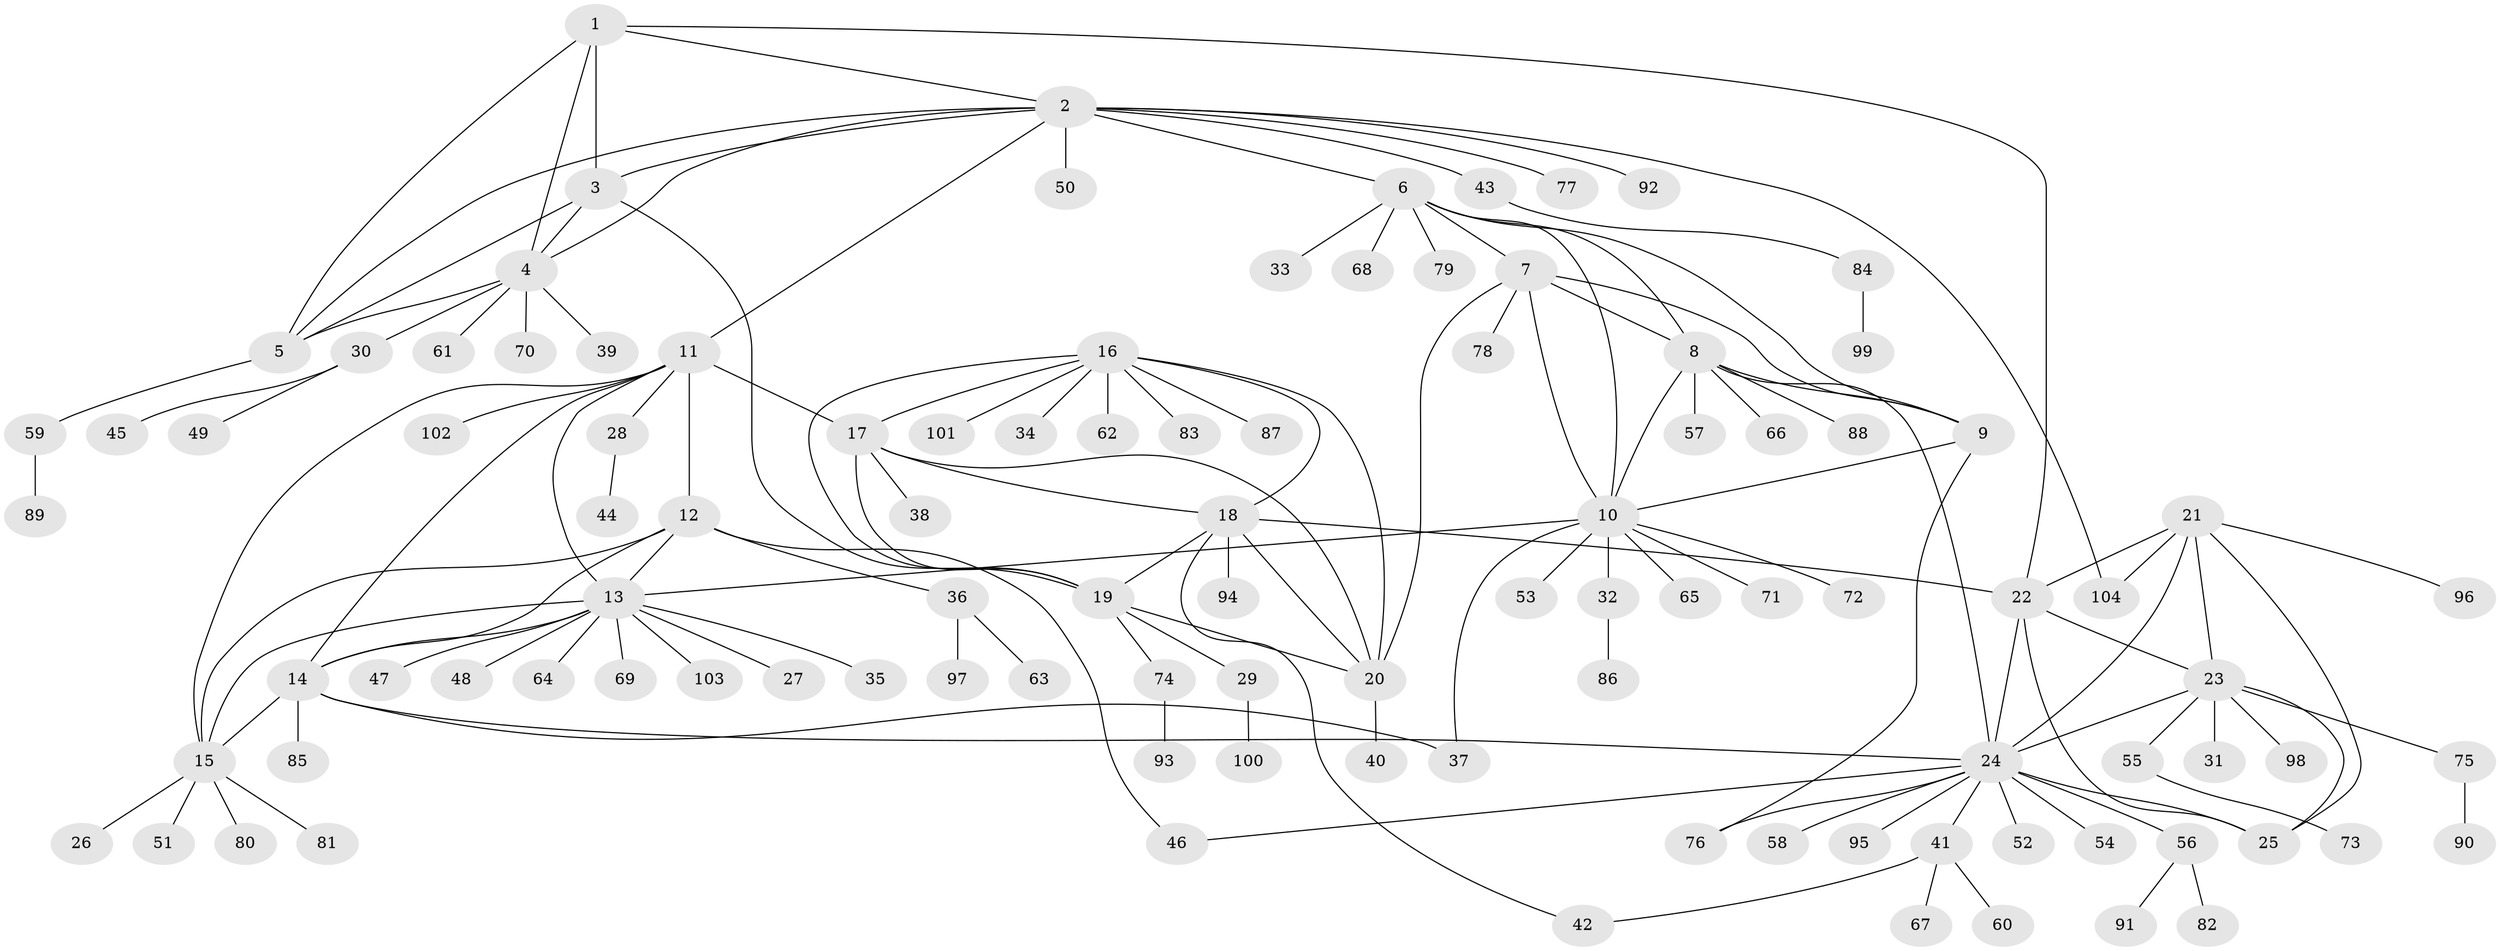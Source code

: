 // Generated by graph-tools (version 1.1) at 2025/11/02/27/25 16:11:37]
// undirected, 104 vertices, 144 edges
graph export_dot {
graph [start="1"]
  node [color=gray90,style=filled];
  1;
  2;
  3;
  4;
  5;
  6;
  7;
  8;
  9;
  10;
  11;
  12;
  13;
  14;
  15;
  16;
  17;
  18;
  19;
  20;
  21;
  22;
  23;
  24;
  25;
  26;
  27;
  28;
  29;
  30;
  31;
  32;
  33;
  34;
  35;
  36;
  37;
  38;
  39;
  40;
  41;
  42;
  43;
  44;
  45;
  46;
  47;
  48;
  49;
  50;
  51;
  52;
  53;
  54;
  55;
  56;
  57;
  58;
  59;
  60;
  61;
  62;
  63;
  64;
  65;
  66;
  67;
  68;
  69;
  70;
  71;
  72;
  73;
  74;
  75;
  76;
  77;
  78;
  79;
  80;
  81;
  82;
  83;
  84;
  85;
  86;
  87;
  88;
  89;
  90;
  91;
  92;
  93;
  94;
  95;
  96;
  97;
  98;
  99;
  100;
  101;
  102;
  103;
  104;
  1 -- 2;
  1 -- 3;
  1 -- 4;
  1 -- 5;
  1 -- 22;
  2 -- 3;
  2 -- 4;
  2 -- 5;
  2 -- 6;
  2 -- 11;
  2 -- 43;
  2 -- 50;
  2 -- 77;
  2 -- 92;
  2 -- 104;
  3 -- 4;
  3 -- 5;
  3 -- 19;
  4 -- 5;
  4 -- 30;
  4 -- 39;
  4 -- 61;
  4 -- 70;
  5 -- 59;
  6 -- 7;
  6 -- 8;
  6 -- 9;
  6 -- 10;
  6 -- 33;
  6 -- 68;
  6 -- 79;
  7 -- 8;
  7 -- 9;
  7 -- 10;
  7 -- 20;
  7 -- 78;
  8 -- 9;
  8 -- 10;
  8 -- 24;
  8 -- 57;
  8 -- 66;
  8 -- 88;
  9 -- 10;
  9 -- 76;
  10 -- 13;
  10 -- 32;
  10 -- 37;
  10 -- 53;
  10 -- 65;
  10 -- 71;
  10 -- 72;
  11 -- 12;
  11 -- 13;
  11 -- 14;
  11 -- 15;
  11 -- 17;
  11 -- 28;
  11 -- 102;
  12 -- 13;
  12 -- 14;
  12 -- 15;
  12 -- 36;
  12 -- 46;
  13 -- 14;
  13 -- 15;
  13 -- 27;
  13 -- 35;
  13 -- 47;
  13 -- 48;
  13 -- 64;
  13 -- 69;
  13 -- 103;
  14 -- 15;
  14 -- 24;
  14 -- 37;
  14 -- 85;
  15 -- 26;
  15 -- 51;
  15 -- 80;
  15 -- 81;
  16 -- 17;
  16 -- 18;
  16 -- 19;
  16 -- 20;
  16 -- 34;
  16 -- 62;
  16 -- 83;
  16 -- 87;
  16 -- 101;
  17 -- 18;
  17 -- 19;
  17 -- 20;
  17 -- 38;
  18 -- 19;
  18 -- 20;
  18 -- 22;
  18 -- 42;
  18 -- 94;
  19 -- 20;
  19 -- 29;
  19 -- 74;
  20 -- 40;
  21 -- 22;
  21 -- 23;
  21 -- 24;
  21 -- 25;
  21 -- 96;
  21 -- 104;
  22 -- 23;
  22 -- 24;
  22 -- 25;
  23 -- 24;
  23 -- 25;
  23 -- 31;
  23 -- 55;
  23 -- 75;
  23 -- 98;
  24 -- 25;
  24 -- 41;
  24 -- 46;
  24 -- 52;
  24 -- 54;
  24 -- 56;
  24 -- 58;
  24 -- 76;
  24 -- 95;
  28 -- 44;
  29 -- 100;
  30 -- 45;
  30 -- 49;
  32 -- 86;
  36 -- 63;
  36 -- 97;
  41 -- 42;
  41 -- 60;
  41 -- 67;
  43 -- 84;
  55 -- 73;
  56 -- 82;
  56 -- 91;
  59 -- 89;
  74 -- 93;
  75 -- 90;
  84 -- 99;
}
